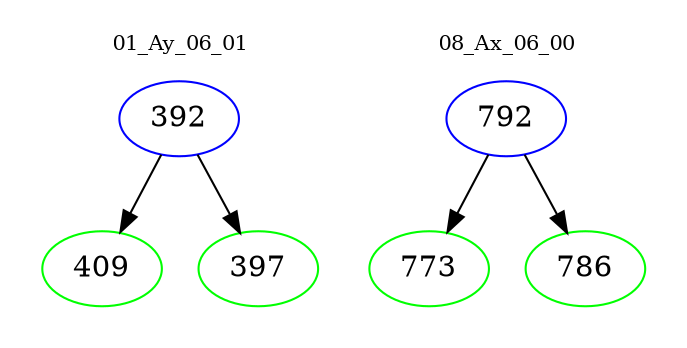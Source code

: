 digraph{
subgraph cluster_0 {
color = white
label = "01_Ay_06_01";
fontsize=10;
T0_392 [label="392", color="blue"]
T0_392 -> T0_409 [color="black"]
T0_409 [label="409", color="green"]
T0_392 -> T0_397 [color="black"]
T0_397 [label="397", color="green"]
}
subgraph cluster_1 {
color = white
label = "08_Ax_06_00";
fontsize=10;
T1_792 [label="792", color="blue"]
T1_792 -> T1_773 [color="black"]
T1_773 [label="773", color="green"]
T1_792 -> T1_786 [color="black"]
T1_786 [label="786", color="green"]
}
}
